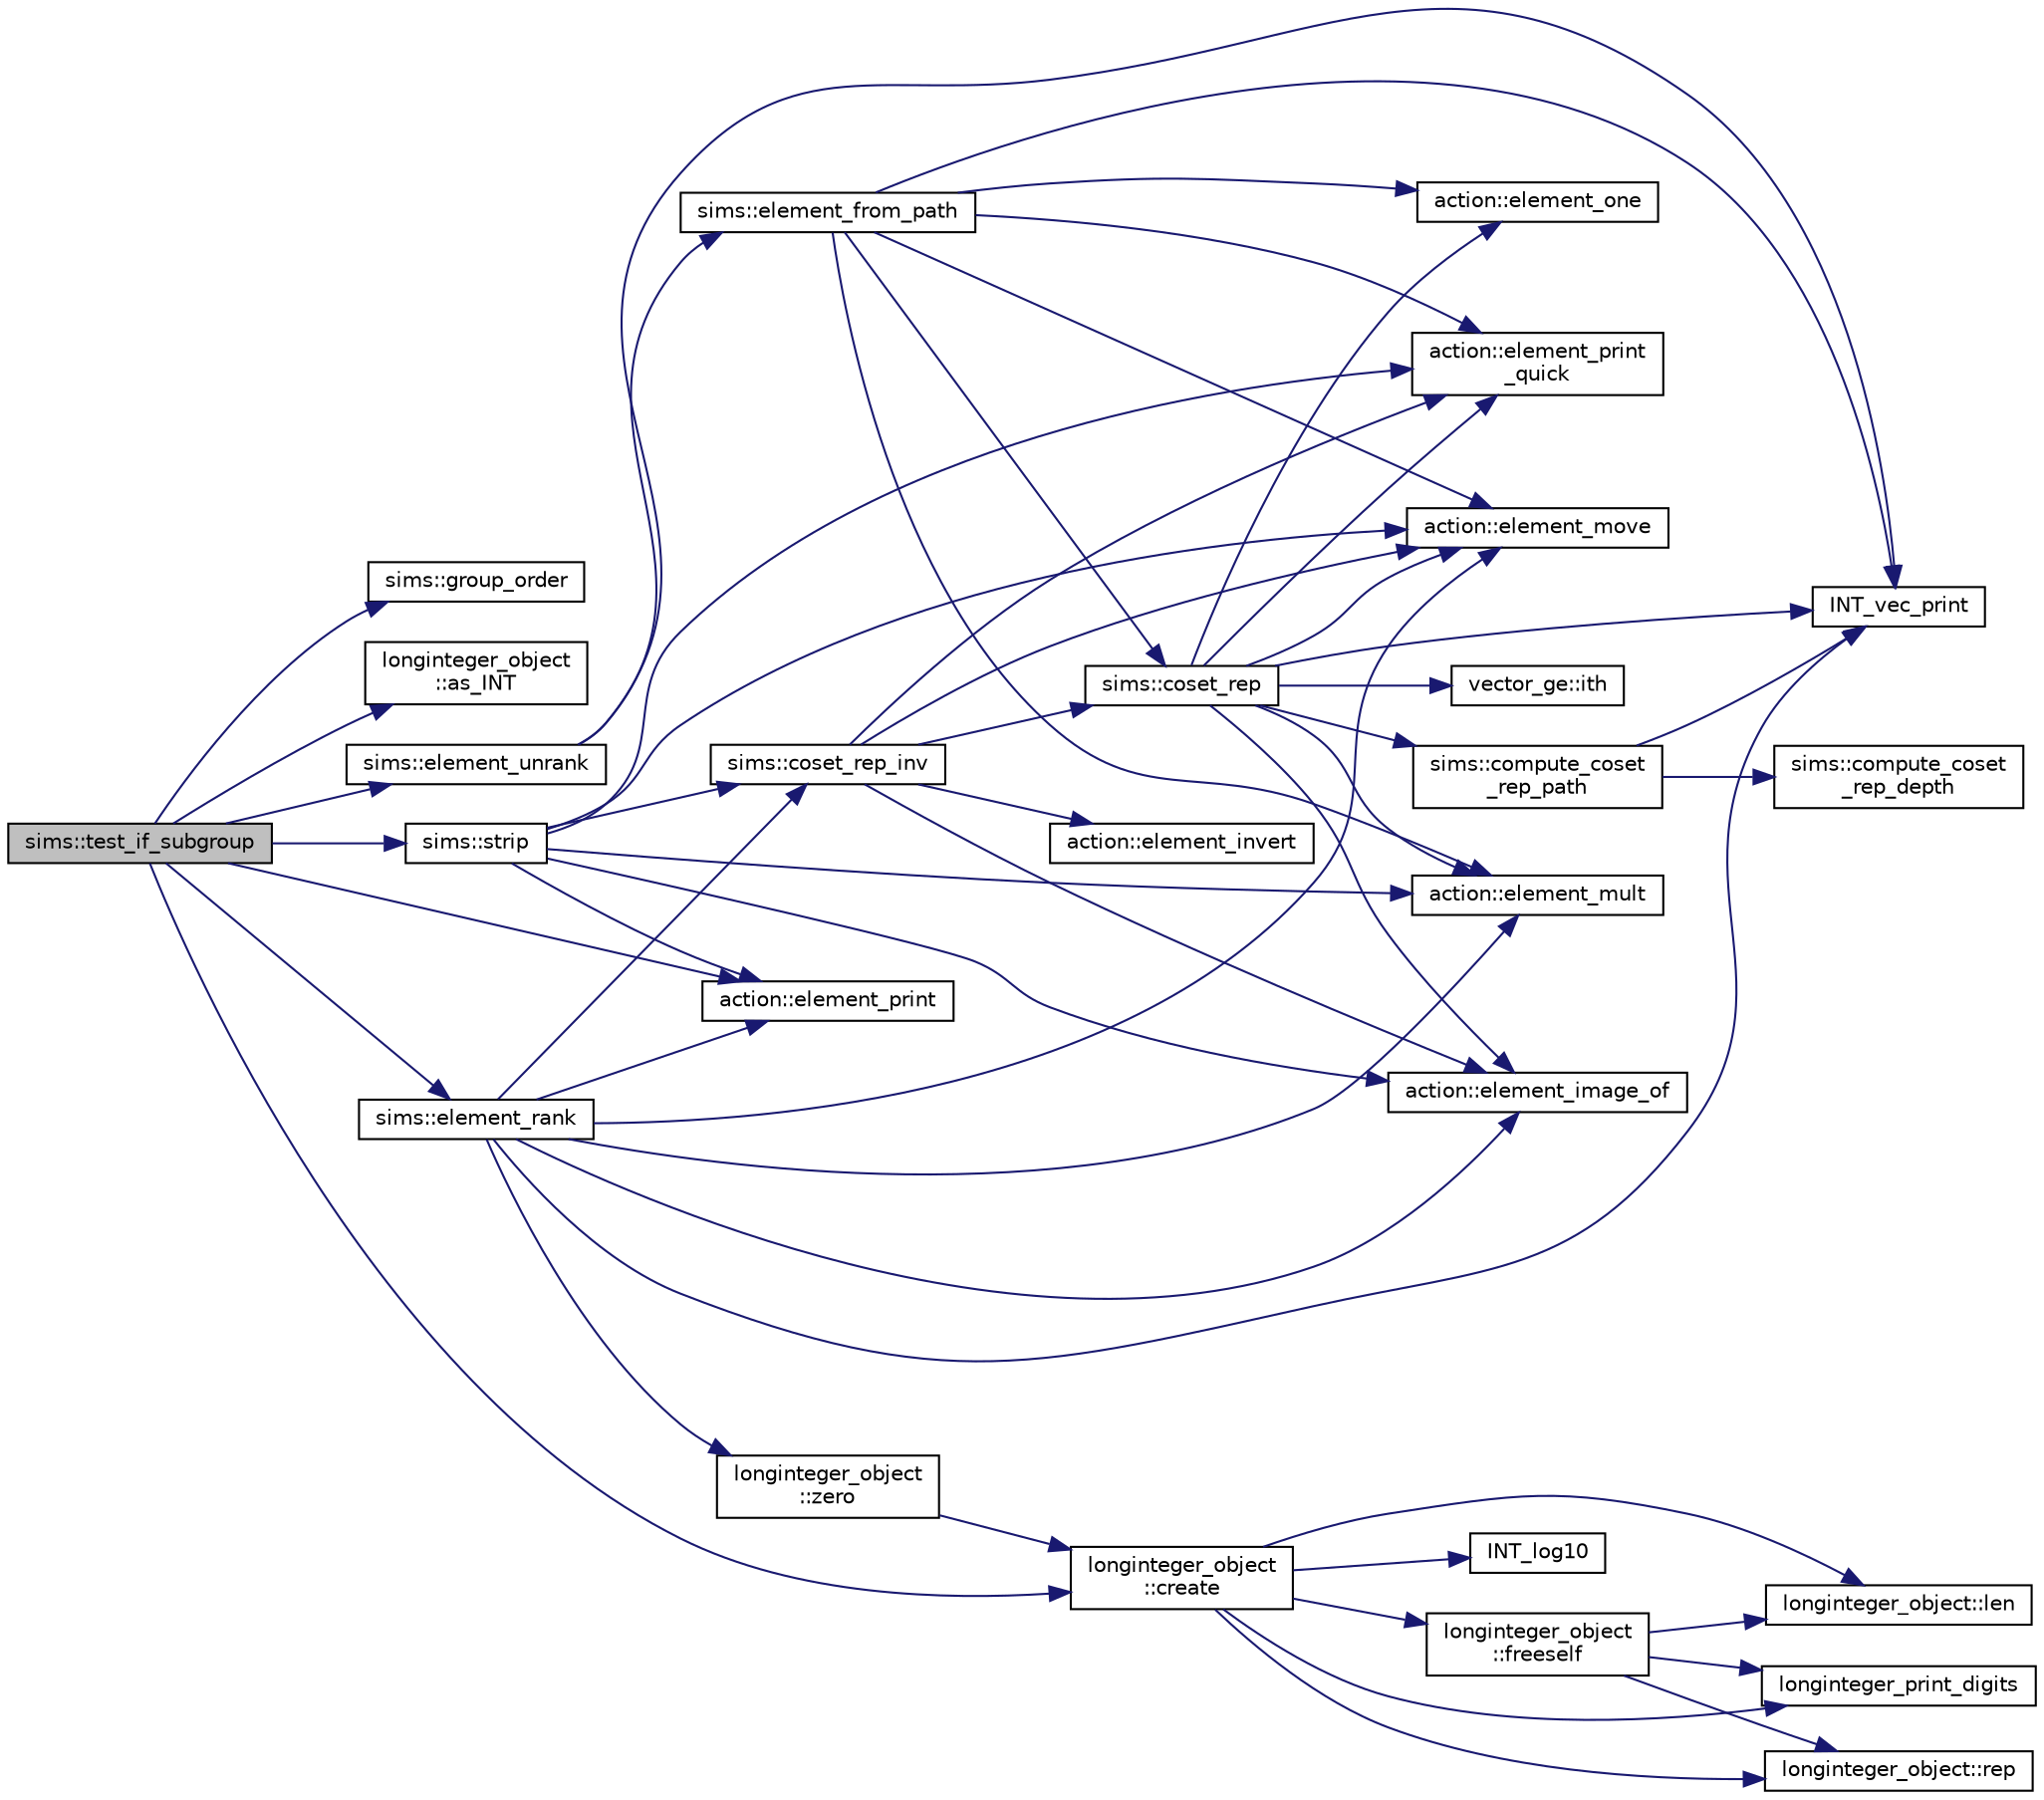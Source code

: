 digraph "sims::test_if_subgroup"
{
  edge [fontname="Helvetica",fontsize="10",labelfontname="Helvetica",labelfontsize="10"];
  node [fontname="Helvetica",fontsize="10",shape=record];
  rankdir="LR";
  Node11059 [label="sims::test_if_subgroup",height=0.2,width=0.4,color="black", fillcolor="grey75", style="filled", fontcolor="black"];
  Node11059 -> Node11060 [color="midnightblue",fontsize="10",style="solid",fontname="Helvetica"];
  Node11060 [label="sims::group_order",height=0.2,width=0.4,color="black", fillcolor="white", style="filled",URL="$d9/df3/classsims.html#aa442445175656570fa35febbe790efad"];
  Node11059 -> Node11061 [color="midnightblue",fontsize="10",style="solid",fontname="Helvetica"];
  Node11061 [label="longinteger_object\l::as_INT",height=0.2,width=0.4,color="black", fillcolor="white", style="filled",URL="$dd/d7e/classlonginteger__object.html#afb992d4679a6741acc63c8bcba27971e"];
  Node11059 -> Node11062 [color="midnightblue",fontsize="10",style="solid",fontname="Helvetica"];
  Node11062 [label="longinteger_object\l::create",height=0.2,width=0.4,color="black", fillcolor="white", style="filled",URL="$dd/d7e/classlonginteger__object.html#a95d2eebc60849c3963a49298b1f498c2"];
  Node11062 -> Node11063 [color="midnightblue",fontsize="10",style="solid",fontname="Helvetica"];
  Node11063 [label="longinteger_object\l::freeself",height=0.2,width=0.4,color="black", fillcolor="white", style="filled",URL="$dd/d7e/classlonginteger__object.html#a06450f8c4795d81da6d680830ef958a1"];
  Node11063 -> Node11064 [color="midnightblue",fontsize="10",style="solid",fontname="Helvetica"];
  Node11064 [label="longinteger_print_digits",height=0.2,width=0.4,color="black", fillcolor="white", style="filled",URL="$de/dc5/algebra__and__number__theory_8h.html#ac2bac7b12f5b6440b8dad275cd7a157d"];
  Node11063 -> Node11065 [color="midnightblue",fontsize="10",style="solid",fontname="Helvetica"];
  Node11065 [label="longinteger_object::rep",height=0.2,width=0.4,color="black", fillcolor="white", style="filled",URL="$dd/d7e/classlonginteger__object.html#a3ecaf12738cc721d281c416503f241e2"];
  Node11063 -> Node11066 [color="midnightblue",fontsize="10",style="solid",fontname="Helvetica"];
  Node11066 [label="longinteger_object::len",height=0.2,width=0.4,color="black", fillcolor="white", style="filled",URL="$dd/d7e/classlonginteger__object.html#a0bfeae35be8a6fd44ed7f76413596ab1"];
  Node11062 -> Node11067 [color="midnightblue",fontsize="10",style="solid",fontname="Helvetica"];
  Node11067 [label="INT_log10",height=0.2,width=0.4,color="black", fillcolor="white", style="filled",URL="$de/dc5/algebra__and__number__theory_8h.html#a98bc0a6c562370a355165d2538dac250"];
  Node11062 -> Node11064 [color="midnightblue",fontsize="10",style="solid",fontname="Helvetica"];
  Node11062 -> Node11065 [color="midnightblue",fontsize="10",style="solid",fontname="Helvetica"];
  Node11062 -> Node11066 [color="midnightblue",fontsize="10",style="solid",fontname="Helvetica"];
  Node11059 -> Node11068 [color="midnightblue",fontsize="10",style="solid",fontname="Helvetica"];
  Node11068 [label="sims::element_unrank",height=0.2,width=0.4,color="black", fillcolor="white", style="filled",URL="$d9/df3/classsims.html#ae7e72ffe2204f17d3e4d19360c59f147"];
  Node11068 -> Node11069 [color="midnightblue",fontsize="10",style="solid",fontname="Helvetica"];
  Node11069 [label="INT_vec_print",height=0.2,width=0.4,color="black", fillcolor="white", style="filled",URL="$df/dbf/sajeeb_8_c.html#a79a5901af0b47dd0d694109543c027fe"];
  Node11068 -> Node11070 [color="midnightblue",fontsize="10",style="solid",fontname="Helvetica"];
  Node11070 [label="sims::element_from_path",height=0.2,width=0.4,color="black", fillcolor="white", style="filled",URL="$d9/df3/classsims.html#a4a9bc25b1b8e61ba34d6d3d9f9fb8ab8"];
  Node11070 -> Node11069 [color="midnightblue",fontsize="10",style="solid",fontname="Helvetica"];
  Node11070 -> Node11071 [color="midnightblue",fontsize="10",style="solid",fontname="Helvetica"];
  Node11071 [label="action::element_one",height=0.2,width=0.4,color="black", fillcolor="white", style="filled",URL="$d2/d86/classaction.html#a780a105daf04d6d1fe7e2f63b3c88e3b"];
  Node11070 -> Node11072 [color="midnightblue",fontsize="10",style="solid",fontname="Helvetica"];
  Node11072 [label="sims::coset_rep",height=0.2,width=0.4,color="black", fillcolor="white", style="filled",URL="$d9/df3/classsims.html#a3d669dba4d005cd2399388f27f44cd04"];
  Node11072 -> Node11073 [color="midnightblue",fontsize="10",style="solid",fontname="Helvetica"];
  Node11073 [label="sims::compute_coset\l_rep_path",height=0.2,width=0.4,color="black", fillcolor="white", style="filled",URL="$d9/df3/classsims.html#a22a53a24eb86dcfe54cb3588776a4d96"];
  Node11073 -> Node11074 [color="midnightblue",fontsize="10",style="solid",fontname="Helvetica"];
  Node11074 [label="sims::compute_coset\l_rep_depth",height=0.2,width=0.4,color="black", fillcolor="white", style="filled",URL="$d9/df3/classsims.html#abfeb782bd253f1df5253486afb120f6f"];
  Node11073 -> Node11069 [color="midnightblue",fontsize="10",style="solid",fontname="Helvetica"];
  Node11072 -> Node11069 [color="midnightblue",fontsize="10",style="solid",fontname="Helvetica"];
  Node11072 -> Node11071 [color="midnightblue",fontsize="10",style="solid",fontname="Helvetica"];
  Node11072 -> Node11075 [color="midnightblue",fontsize="10",style="solid",fontname="Helvetica"];
  Node11075 [label="vector_ge::ith",height=0.2,width=0.4,color="black", fillcolor="white", style="filled",URL="$d4/d6e/classvector__ge.html#a1ff002e8b746a9beb119d57dcd4a15ff"];
  Node11072 -> Node11076 [color="midnightblue",fontsize="10",style="solid",fontname="Helvetica"];
  Node11076 [label="action::element_print\l_quick",height=0.2,width=0.4,color="black", fillcolor="white", style="filled",URL="$d2/d86/classaction.html#a4844680cf6750396f76494a28655265b"];
  Node11072 -> Node11077 [color="midnightblue",fontsize="10",style="solid",fontname="Helvetica"];
  Node11077 [label="action::element_mult",height=0.2,width=0.4,color="black", fillcolor="white", style="filled",URL="$d2/d86/classaction.html#ae9e36b2cae1f0f7bd7144097fa9a34b3"];
  Node11072 -> Node11078 [color="midnightblue",fontsize="10",style="solid",fontname="Helvetica"];
  Node11078 [label="action::element_move",height=0.2,width=0.4,color="black", fillcolor="white", style="filled",URL="$d2/d86/classaction.html#a550947491bbb534d3d7951f50198a874"];
  Node11072 -> Node11079 [color="midnightblue",fontsize="10",style="solid",fontname="Helvetica"];
  Node11079 [label="action::element_image_of",height=0.2,width=0.4,color="black", fillcolor="white", style="filled",URL="$d2/d86/classaction.html#ae09559d4537a048fc860f8a74a31393d"];
  Node11070 -> Node11076 [color="midnightblue",fontsize="10",style="solid",fontname="Helvetica"];
  Node11070 -> Node11077 [color="midnightblue",fontsize="10",style="solid",fontname="Helvetica"];
  Node11070 -> Node11078 [color="midnightblue",fontsize="10",style="solid",fontname="Helvetica"];
  Node11059 -> Node11080 [color="midnightblue",fontsize="10",style="solid",fontname="Helvetica"];
  Node11080 [label="sims::strip",height=0.2,width=0.4,color="black", fillcolor="white", style="filled",URL="$d9/df3/classsims.html#a4d902cab732ddf9f60788dda85b0a775"];
  Node11080 -> Node11076 [color="midnightblue",fontsize="10",style="solid",fontname="Helvetica"];
  Node11080 -> Node11078 [color="midnightblue",fontsize="10",style="solid",fontname="Helvetica"];
  Node11080 -> Node11079 [color="midnightblue",fontsize="10",style="solid",fontname="Helvetica"];
  Node11080 -> Node11081 [color="midnightblue",fontsize="10",style="solid",fontname="Helvetica"];
  Node11081 [label="sims::coset_rep_inv",height=0.2,width=0.4,color="black", fillcolor="white", style="filled",URL="$d9/df3/classsims.html#a388f523d4ec997fce4e9ede924de99b9"];
  Node11081 -> Node11072 [color="midnightblue",fontsize="10",style="solid",fontname="Helvetica"];
  Node11081 -> Node11076 [color="midnightblue",fontsize="10",style="solid",fontname="Helvetica"];
  Node11081 -> Node11079 [color="midnightblue",fontsize="10",style="solid",fontname="Helvetica"];
  Node11081 -> Node11082 [color="midnightblue",fontsize="10",style="solid",fontname="Helvetica"];
  Node11082 [label="action::element_invert",height=0.2,width=0.4,color="black", fillcolor="white", style="filled",URL="$d2/d86/classaction.html#aa4bd01e338497714586636751fcef436"];
  Node11081 -> Node11078 [color="midnightblue",fontsize="10",style="solid",fontname="Helvetica"];
  Node11080 -> Node11083 [color="midnightblue",fontsize="10",style="solid",fontname="Helvetica"];
  Node11083 [label="action::element_print",height=0.2,width=0.4,color="black", fillcolor="white", style="filled",URL="$d2/d86/classaction.html#ae38c3ef3c1125213733d63c6fc3c40cd"];
  Node11080 -> Node11077 [color="midnightblue",fontsize="10",style="solid",fontname="Helvetica"];
  Node11059 -> Node11084 [color="midnightblue",fontsize="10",style="solid",fontname="Helvetica"];
  Node11084 [label="sims::element_rank",height=0.2,width=0.4,color="black", fillcolor="white", style="filled",URL="$d9/df3/classsims.html#a00fb332192d01becb17b6a059482fc8d"];
  Node11084 -> Node11078 [color="midnightblue",fontsize="10",style="solid",fontname="Helvetica"];
  Node11084 -> Node11085 [color="midnightblue",fontsize="10",style="solid",fontname="Helvetica"];
  Node11085 [label="longinteger_object\l::zero",height=0.2,width=0.4,color="black", fillcolor="white", style="filled",URL="$dd/d7e/classlonginteger__object.html#a6cdf946c2eb5e3e71ffb534716fa8a86"];
  Node11085 -> Node11062 [color="midnightblue",fontsize="10",style="solid",fontname="Helvetica"];
  Node11084 -> Node11079 [color="midnightblue",fontsize="10",style="solid",fontname="Helvetica"];
  Node11084 -> Node11069 [color="midnightblue",fontsize="10",style="solid",fontname="Helvetica"];
  Node11084 -> Node11083 [color="midnightblue",fontsize="10",style="solid",fontname="Helvetica"];
  Node11084 -> Node11081 [color="midnightblue",fontsize="10",style="solid",fontname="Helvetica"];
  Node11084 -> Node11077 [color="midnightblue",fontsize="10",style="solid",fontname="Helvetica"];
  Node11059 -> Node11083 [color="midnightblue",fontsize="10",style="solid",fontname="Helvetica"];
}
